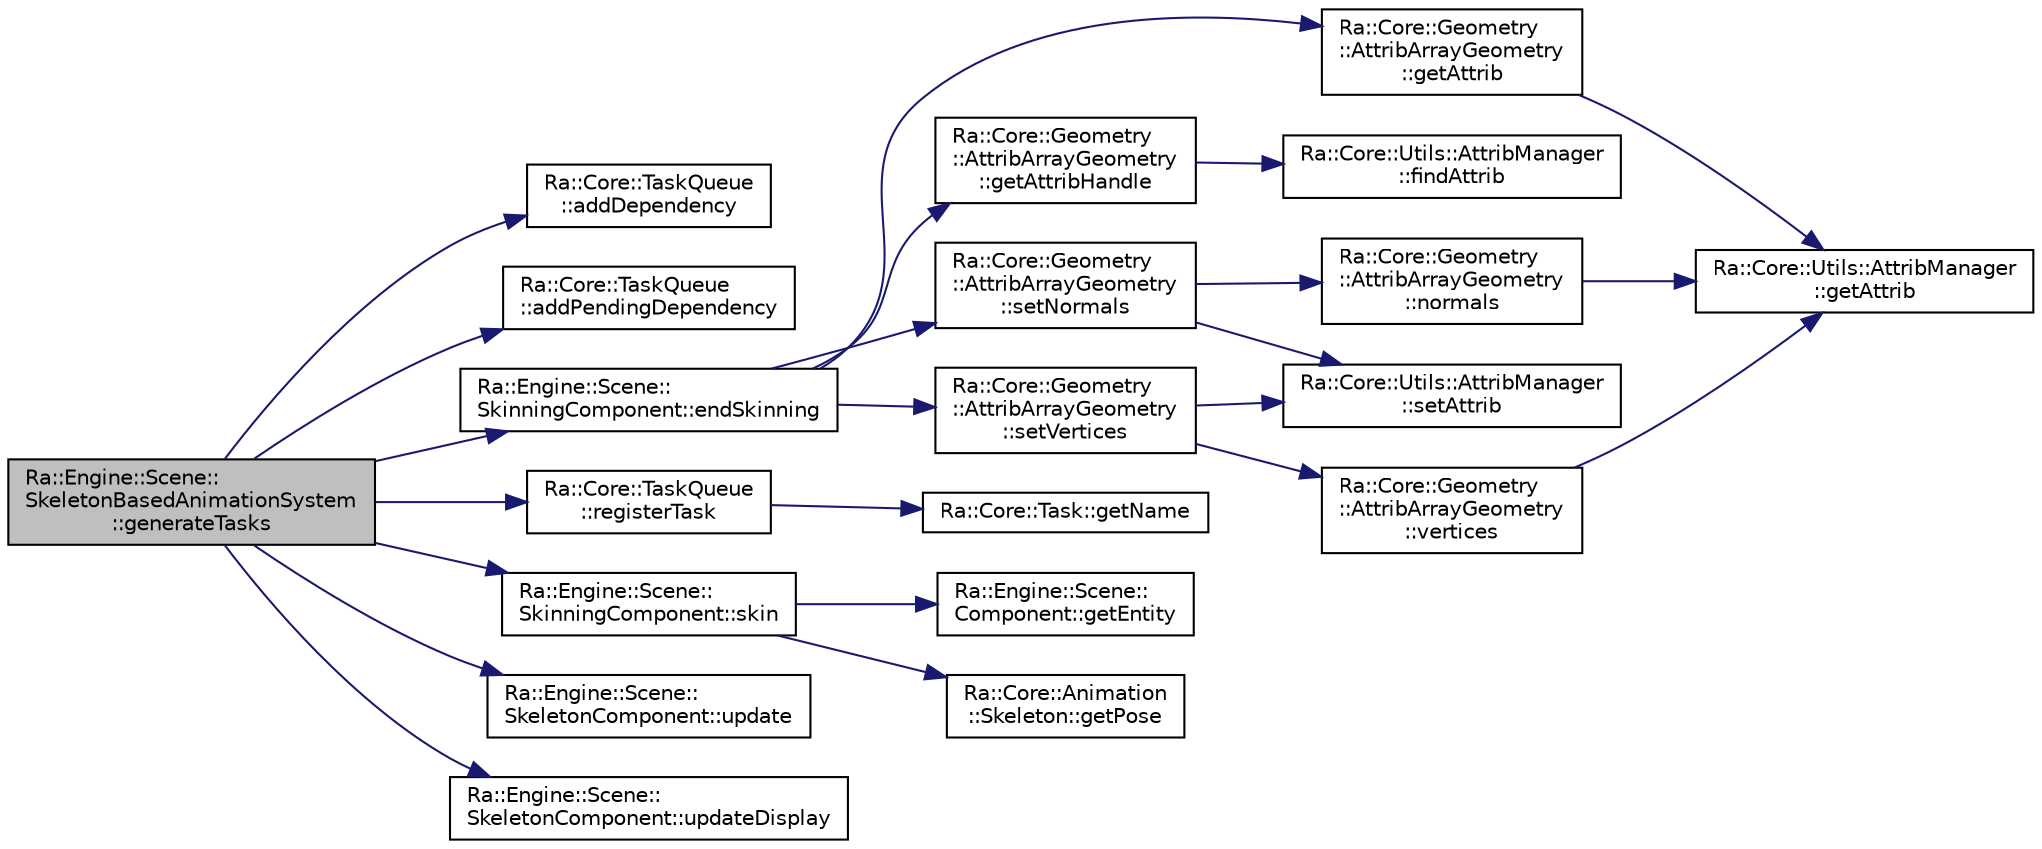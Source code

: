 digraph "Ra::Engine::Scene::SkeletonBasedAnimationSystem::generateTasks"
{
 // INTERACTIVE_SVG=YES
 // LATEX_PDF_SIZE
  edge [fontname="Helvetica",fontsize="10",labelfontname="Helvetica",labelfontsize="10"];
  node [fontname="Helvetica",fontsize="10",shape=record];
  rankdir="LR";
  Node1 [label="Ra::Engine::Scene::\lSkeletonBasedAnimationSystem\l::generateTasks",height=0.2,width=0.4,color="black", fillcolor="grey75", style="filled", fontcolor="black",tooltip="Creates a task for each AnimationComponent to update skeleton display."];
  Node1 -> Node2 [color="midnightblue",fontsize="10",style="solid",fontname="Helvetica"];
  Node2 [label="Ra::Core::TaskQueue\l::addDependency",height=0.2,width=0.4,color="black", fillcolor="white", style="filled",URL="$classRa_1_1Core_1_1TaskQueue.html#ab15b59009ff7bd766871ac66e01c3210",tooltip=" "];
  Node1 -> Node3 [color="midnightblue",fontsize="10",style="solid",fontname="Helvetica"];
  Node3 [label="Ra::Core::TaskQueue\l::addPendingDependency",height=0.2,width=0.4,color="black", fillcolor="white", style="filled",URL="$classRa_1_1Core_1_1TaskQueue.html#aa4f17ab67ae942ab097ad47d6417e9be",tooltip=" "];
  Node1 -> Node4 [color="midnightblue",fontsize="10",style="solid",fontname="Helvetica"];
  Node4 [label="Ra::Engine::Scene::\lSkinningComponent::endSkinning",height=0.2,width=0.4,color="black", fillcolor="white", style="filled",URL="$classRa_1_1Engine_1_1Scene_1_1SkinningComponent.html#a0732514d03615422b85dd838bdff6d8a",tooltip="Update internal data and update the skinned mesh."];
  Node4 -> Node5 [color="midnightblue",fontsize="10",style="solid",fontname="Helvetica"];
  Node5 [label="Ra::Core::Geometry\l::AttribArrayGeometry\l::getAttrib",height=0.2,width=0.4,color="black", fillcolor="white", style="filled",URL="$classRa_1_1Core_1_1Geometry_1_1AttribArrayGeometry.html#aeb68d9cd8cf8c1e05886a23f0ad33c59",tooltip=" "];
  Node5 -> Node6 [color="midnightblue",fontsize="10",style="solid",fontname="Helvetica"];
  Node6 [label="Ra::Core::Utils::AttribManager\l::getAttrib",height=0.2,width=0.4,color="black", fillcolor="white", style="filled",URL="$classRa_1_1Core_1_1Utils_1_1AttribManager.html#ae0cb7281ec72606a5392602b4ea50d2c",tooltip=" "];
  Node4 -> Node7 [color="midnightblue",fontsize="10",style="solid",fontname="Helvetica"];
  Node7 [label="Ra::Core::Geometry\l::AttribArrayGeometry\l::getAttribHandle",height=0.2,width=0.4,color="black", fillcolor="white", style="filled",URL="$classRa_1_1Core_1_1Geometry_1_1AttribArrayGeometry.html#a25adccb0a28277580c023e2cd4adb0b0",tooltip=" "];
  Node7 -> Node8 [color="midnightblue",fontsize="10",style="solid",fontname="Helvetica"];
  Node8 [label="Ra::Core::Utils::AttribManager\l::findAttrib",height=0.2,width=0.4,color="black", fillcolor="white", style="filled",URL="$classRa_1_1Core_1_1Utils_1_1AttribManager.html#af89047a2747bc4e08144bbb3477e1d8e",tooltip="findAttrib Grab an attribute handler by name."];
  Node4 -> Node9 [color="midnightblue",fontsize="10",style="solid",fontname="Helvetica"];
  Node9 [label="Ra::Core::Geometry\l::AttribArrayGeometry\l::setNormals",height=0.2,width=0.4,color="black", fillcolor="white", style="filled",URL="$classRa_1_1Core_1_1Geometry_1_1AttribArrayGeometry.html#a646faabae9b936589fe03d8a9d2002e9",tooltip="Set normals."];
  Node9 -> Node10 [color="midnightblue",fontsize="10",style="solid",fontname="Helvetica"];
  Node10 [label="Ra::Core::Geometry\l::AttribArrayGeometry\l::normals",height=0.2,width=0.4,color="black", fillcolor="white", style="filled",URL="$classRa_1_1Core_1_1Geometry_1_1AttribArrayGeometry.html#abfd2320cb73c0cb14805c234af594b5e",tooltip="Access the vertices normals."];
  Node10 -> Node6 [color="midnightblue",fontsize="10",style="solid",fontname="Helvetica"];
  Node9 -> Node11 [color="midnightblue",fontsize="10",style="solid",fontname="Helvetica"];
  Node11 [label="Ra::Core::Utils::AttribManager\l::setAttrib",height=0.2,width=0.4,color="black", fillcolor="white", style="filled",URL="$classRa_1_1Core_1_1Utils_1_1AttribManager.html#a056b7697cfbedd6b20dde6ce7955094e",tooltip=" "];
  Node4 -> Node12 [color="midnightblue",fontsize="10",style="solid",fontname="Helvetica"];
  Node12 [label="Ra::Core::Geometry\l::AttribArrayGeometry\l::setVertices",height=0.2,width=0.4,color="black", fillcolor="white", style="filled",URL="$classRa_1_1Core_1_1Geometry_1_1AttribArrayGeometry.html#a887411177386edbcdc35d0c6bf78a83a",tooltip="Set vertices."];
  Node12 -> Node11 [color="midnightblue",fontsize="10",style="solid",fontname="Helvetica"];
  Node12 -> Node13 [color="midnightblue",fontsize="10",style="solid",fontname="Helvetica"];
  Node13 [label="Ra::Core::Geometry\l::AttribArrayGeometry\l::vertices",height=0.2,width=0.4,color="black", fillcolor="white", style="filled",URL="$classRa_1_1Core_1_1Geometry_1_1AttribArrayGeometry.html#acabe05880d71a8dc4406964c258fff5a",tooltip="Access the vertices positions."];
  Node13 -> Node6 [color="midnightblue",fontsize="10",style="solid",fontname="Helvetica"];
  Node1 -> Node14 [color="midnightblue",fontsize="10",style="solid",fontname="Helvetica"];
  Node14 [label="Ra::Core::TaskQueue\l::registerTask",height=0.2,width=0.4,color="black", fillcolor="white", style="filled",URL="$classRa_1_1Core_1_1TaskQueue.html#a9dfa226458ca9f60b19d54277583977a",tooltip=" "];
  Node14 -> Node15 [color="midnightblue",fontsize="10",style="solid",fontname="Helvetica"];
  Node15 [label="Ra::Core::Task::getName",height=0.2,width=0.4,color="black", fillcolor="white", style="filled",URL="$classRa_1_1Core_1_1Task.html#a6c1ba13f4d8a2965f8b0b371c83efb69",tooltip="Return the name of the task."];
  Node1 -> Node16 [color="midnightblue",fontsize="10",style="solid",fontname="Helvetica"];
  Node16 [label="Ra::Engine::Scene::\lSkinningComponent::skin",height=0.2,width=0.4,color="black", fillcolor="white", style="filled",URL="$classRa_1_1Engine_1_1Scene_1_1SkinningComponent.html#a6dd19c2b21f91ecfbe9d9723b66f91fb",tooltip="Apply the Skinning Method and update the SkinningFrameData."];
  Node16 -> Node17 [color="midnightblue",fontsize="10",style="solid",fontname="Helvetica"];
  Node17 [label="Ra::Engine::Scene::\lComponent::getEntity",height=0.2,width=0.4,color="black", fillcolor="white", style="filled",URL="$classRa_1_1Engine_1_1Scene_1_1Component.html#aaaac457b6b1c62d618f626c9c6771ad2",tooltip="Return the entity the component belongs to."];
  Node16 -> Node18 [color="midnightblue",fontsize="10",style="solid",fontname="Helvetica"];
  Node18 [label="Ra::Core::Animation\l::Skeleton::getPose",height=0.2,width=0.4,color="black", fillcolor="white", style="filled",URL="$classRa_1_1Core_1_1Animation_1_1Skeleton.html#acb6381c3f288f580800589eb718c1759",tooltip=" "];
  Node1 -> Node19 [color="midnightblue",fontsize="10",style="solid",fontname="Helvetica"];
  Node19 [label="Ra::Engine::Scene::\lSkeletonComponent::update",height=0.2,width=0.4,color="black", fillcolor="white", style="filled",URL="$classRa_1_1Engine_1_1Scene_1_1SkeletonComponent.html#a007d18aff30eb0bc9400e55c684a9c55",tooltip="Updates the skeleton pose as the pose corresponding to time time."];
  Node1 -> Node20 [color="midnightblue",fontsize="10",style="solid",fontname="Helvetica"];
  Node20 [label="Ra::Engine::Scene::\lSkeletonComponent::updateDisplay",height=0.2,width=0.4,color="black", fillcolor="white", style="filled",URL="$classRa_1_1Engine_1_1Scene_1_1SkeletonComponent.html#a51249aacd81c4fdece3ccc494ebd6ae3",tooltip="Updates the skeleton display."];
}
